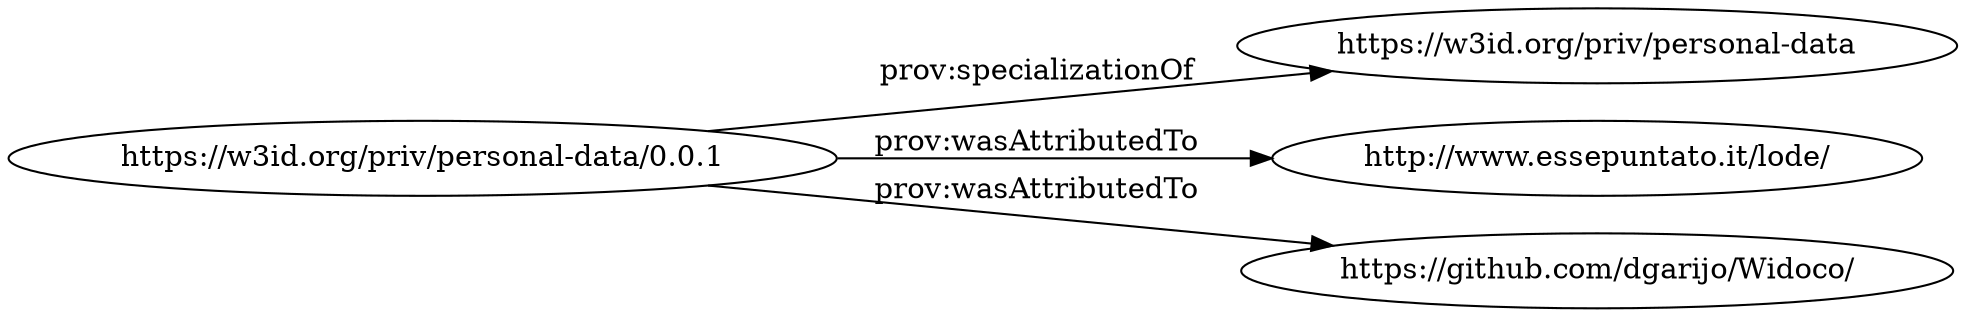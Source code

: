 digraph ar2dtool_diagram { 
rankdir=LR;
size="1501"
	"https://w3id.org/priv/personal-data/0.0.1" -> "https://w3id.org/priv/personal-data" [ label = "prov:specializationOf" ];
	"https://w3id.org/priv/personal-data/0.0.1" -> "http://www.essepuntato.it/lode/" [ label = "prov:wasAttributedTo" ];
	"https://w3id.org/priv/personal-data/0.0.1" -> "https://github.com/dgarijo/Widoco/" [ label = "prov:wasAttributedTo" ];

}
